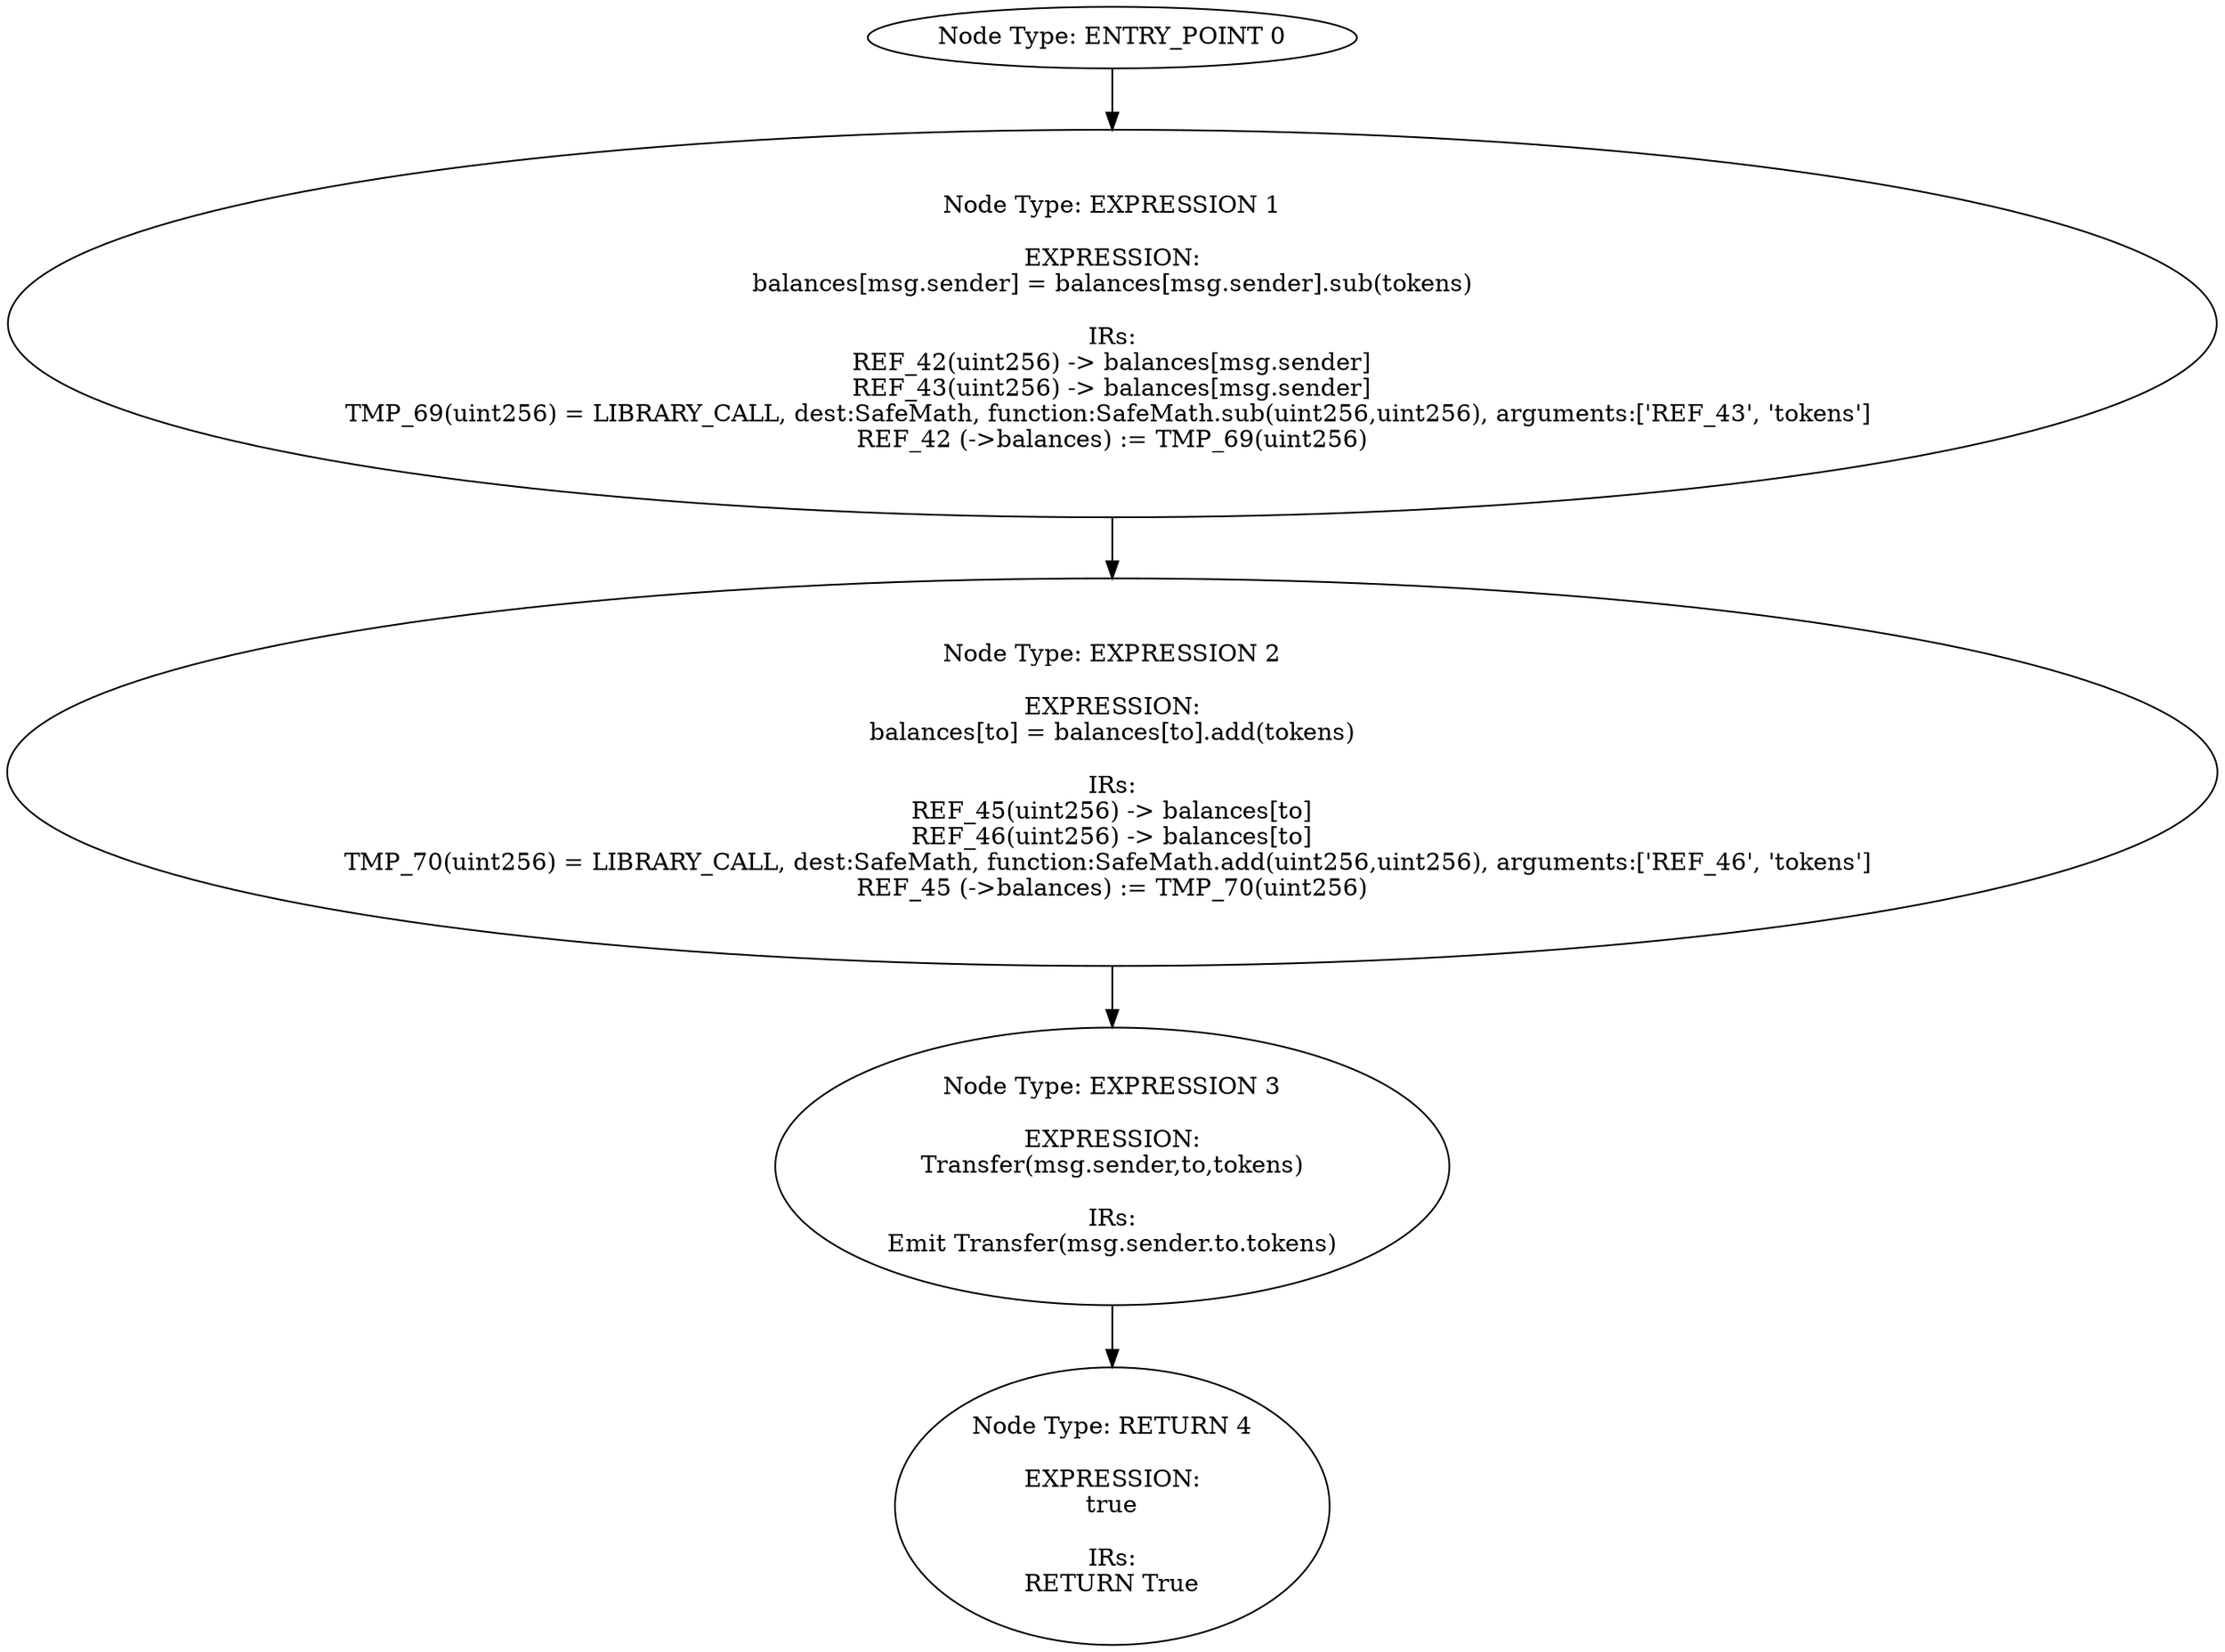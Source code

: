 digraph{
0[label="Node Type: ENTRY_POINT 0
"];
0->1;
1[label="Node Type: EXPRESSION 1

EXPRESSION:
balances[msg.sender] = balances[msg.sender].sub(tokens)

IRs:
REF_42(uint256) -> balances[msg.sender]
REF_43(uint256) -> balances[msg.sender]
TMP_69(uint256) = LIBRARY_CALL, dest:SafeMath, function:SafeMath.sub(uint256,uint256), arguments:['REF_43', 'tokens'] 
REF_42 (->balances) := TMP_69(uint256)"];
1->2;
2[label="Node Type: EXPRESSION 2

EXPRESSION:
balances[to] = balances[to].add(tokens)

IRs:
REF_45(uint256) -> balances[to]
REF_46(uint256) -> balances[to]
TMP_70(uint256) = LIBRARY_CALL, dest:SafeMath, function:SafeMath.add(uint256,uint256), arguments:['REF_46', 'tokens'] 
REF_45 (->balances) := TMP_70(uint256)"];
2->3;
3[label="Node Type: EXPRESSION 3

EXPRESSION:
Transfer(msg.sender,to,tokens)

IRs:
Emit Transfer(msg.sender.to.tokens)"];
3->4;
4[label="Node Type: RETURN 4

EXPRESSION:
true

IRs:
RETURN True"];
}
